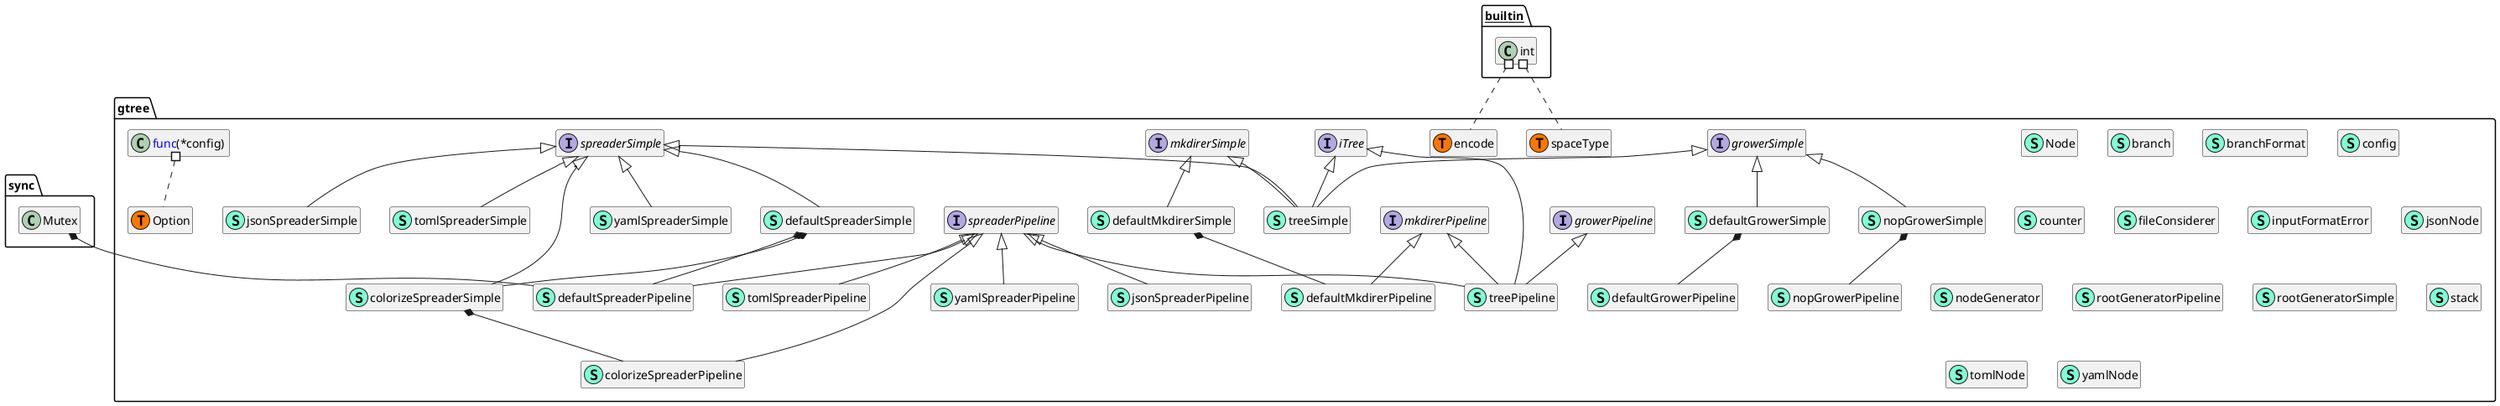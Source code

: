 @startuml
namespace gtree {
    class Node << (S,Aquamarine) >> {
        - name string
        - hierarchy uint
        - index uint
        - brnch branch
        - parent *Node
        - children []*Node

        - setParent(parent *Node) 
        - addChild(child *Node) 
        - hasChild() bool
        - findChildByText(text string) *Node
        - isDirectlyUnder(node *Node) bool
        - isLastOfHierarchy() bool
        - isRoot() bool
        - setBranch(branchs ...string) 
        - branch() string
        - setPath(paths ...string) 
        - validatePath() error
        - path() string
        - clean() 
        - toJSONNode(jParent *jsonNode) *jsonNode
        - toTOMLNode(tParent *tomlNode) *tomlNode
        - toYAMLNode(yParent *yamlNode) *yamlNode

        + Add(text string) *Node

    }
    class branch << (S,Aquamarine) >> {
        - value string
        - path string

    }
    class branchFormat << (S,Aquamarine) >> {
        - directly string

    }
    class colorizeSpreaderPipeline << (S,Aquamarine) >> {
        - spread(ctx context.Context, w io.Writer, roots <font color=blue>chan</font> *Node) <font color=blue>chan</font> error

    }
    class colorizeSpreaderSimple << (S,Aquamarine) >> {
        - fileConsiderer *fileConsiderer
        - fileColor *color.Color
        - fileCounter *counter
        - dirColor *color.Color
        - dirCounter *counter

        - spread(w io.Writer, roots []*Node) error
        - spreadBranch(current *Node) string
        - colorize(current *Node) string
        - summary() string

    }
    class config << (S,Aquamarine) >> {
        - lastNodeFormat branchFormat
        - intermedialNodeFormat branchFormat
        - space spaceType
        - massive bool
        - ctx context.Context
        - encode encode
        - dryrun bool
        - fileExtensions []string

    }
    class counter << (S,Aquamarine) >> {
        - n uint
        - mu sync.Mutex

        - next() uint
        - reset() 
        - current() uint

    }
    class defaultGrowerPipeline << (S,Aquamarine) >> {
        - grow(ctx context.Context, roots <font color=blue>chan</font> *Node) (<font color=blue>chan</font> *Node, <font color=blue>chan</font> error)
        - worker(ctx context.Context, wg *sync.WaitGroup, roots <font color=blue>chan</font> *Node, nodes <font color=blue>chan</font> *Node, errc <font color=blue>chan</font> error) 

    }
    class defaultGrowerSimple << (S,Aquamarine) >> {
        - lastNodeFormat branchFormat
        - intermedialNodeFormat branchFormat
        - enabledValidation bool

        - grow(roots []*Node) error
        - assemble(current *Node) error
        - assembleBranch(current *Node) error
        - assembleBranchDirectly(current *Node) 
        - assembleBranchIndirectly(current *Node, parent *Node) 
        - assembleBranchFinally(current *Node, root *Node) 
        - enableValidation() 

    }
    class defaultMkdirerPipeline << (S,Aquamarine) >> {
        - mkdir(ctx context.Context, roots <font color=blue>chan</font> *Node) <font color=blue>chan</font> error
        - worker(ctx context.Context, wg *sync.WaitGroup, roots <font color=blue>chan</font> *Node, errc <font color=blue>chan</font> error) 

    }
    class defaultMkdirerSimple << (S,Aquamarine) >> {
        - fileConsiderer *fileConsiderer

        - mkdir(roots []*Node) error
        - isExistRoot(roots []*Node) bool
        - makeDirectoriesAndFiles(current *Node) error
        - mkdirAll(dir string) error
        - mkfile(path string) error

    }
    class defaultSpreaderPipeline << (S,Aquamarine) >> {
        - spread(ctx context.Context, w io.Writer, roots <font color=blue>chan</font> *Node) <font color=blue>chan</font> error
        - worker(ctx context.Context, wg *sync.WaitGroup, bw *bufio.Writer, roots <font color=blue>chan</font> *Node, errc <font color=blue>chan</font> error) 

    }
    class defaultSpreaderSimple << (S,Aquamarine) >> {
        - spread(w io.Writer, roots []*Node) error
        - spreadBranch(current *Node) string
        - write(w io.Writer, in string) error

    }
    class fileConsiderer << (S,Aquamarine) >> {
        - extensions []string

        - isFile(current *Node) bool

    }
    interface growerPipeline  {
        - grow( context.Context,  <font color=blue>chan</font> *Node) (<font color=blue>chan</font> *Node, <font color=blue>chan</font> error)
        - enableValidation() 

    }
    interface growerSimple  {
        - grow( []*Node) error
        - enableValidation() 

    }
    class gtree.Option << (T, #FF7700) >>  {
    }
    class gtree.encode << (T, #FF7700) >>  {
    }
    class gtree.spaceType << (T, #FF7700) >>  {
    }
    interface iTree  {
        - output( io.Writer,  io.Reader,  *config) error
        - outputProgrammably( io.Writer,  *Node,  *config) error
        - makedir( io.Reader,  *config) error
        - makedirProgrammably( *Node,  *config) error

    }
    class inputFormatError << (S,Aquamarine) >> {
        - row string

        + Error() string

    }
    class jsonNode << (S,Aquamarine) >> {
        + Name string
        + Children []*jsonNode

    }
    class jsonSpreaderPipeline << (S,Aquamarine) >> {
        - spread(ctx context.Context, w io.Writer, roots <font color=blue>chan</font> *Node) <font color=blue>chan</font> error

    }
    class jsonSpreaderSimple << (S,Aquamarine) >> {
        - spread(w io.Writer, roots []*Node) error

    }
    interface mkdirerPipeline  {
        - mkdir( context.Context,  <font color=blue>chan</font> *Node) <font color=blue>chan</font> error

    }
    interface mkdirerSimple  {
        - mkdir( []*Node) error

    }
    class nodeGenerator << (S,Aquamarine) >> {
        - parser *markdown.Parser

        - generate(row string, idx uint) (*Node, error)
        - handleErr(err error, row string) error

    }
    class nopGrowerPipeline << (S,Aquamarine) >> {
        - grow(ctx context.Context, roots <font color=blue>chan</font> *Node) (<font color=blue>chan</font> *Node, <font color=blue>chan</font> error)

    }
    class nopGrowerSimple << (S,Aquamarine) >> {
        - grow(_ []*Node) error
        - enableValidation() 

    }
    class rootGeneratorPipeline << (S,Aquamarine) >> {
        - nodeGenerator *nodeGenerator

        - generate(ctx context.Context, blocks <font color=blue>chan</font> string) (<font color=blue>chan</font> *Node, <font color=blue>chan</font> error)
        - worker(ctx context.Context, wg *sync.WaitGroup, blocks <font color=blue>chan</font> string, rootc <font color=blue>chan</font> *Node, errc <font color=blue>chan</font> error) 

    }
    class rootGeneratorSimple << (S,Aquamarine) >> {
        - counter *counter
        - scanner *bufio.Scanner
        - nodeGenerator *nodeGenerator

        - generate() ([]*Node, error)

    }
    interface spreaderPipeline  {
        - spread( context.Context,  io.Writer,  <font color=blue>chan</font> *Node) <font color=blue>chan</font> error

    }
    interface spreaderSimple  {
        - spread( io.Writer,  []*Node) error

    }
    class stack << (S,Aquamarine) >> {
        - nodes *list.List

        - push(n *Node) *stack
        - pop() *Node
        - size() int
        - dfs(current *Node) 

    }
    class tomlNode << (S,Aquamarine) >> {
        + Name string
        + Children []*tomlNode

    }
    class tomlSpreaderPipeline << (S,Aquamarine) >> {
        - spread(ctx context.Context, w io.Writer, roots <font color=blue>chan</font> *Node) <font color=blue>chan</font> error

    }
    class tomlSpreaderSimple << (S,Aquamarine) >> {
        - spread(w io.Writer, roots []*Node) error

    }
    class treePipeline << (S,Aquamarine) >> {
        - grower growerPipeline
        - spreader spreaderPipeline
        - mkdirer mkdirerPipeline

        - output(w io.Writer, r io.Reader, conf *config) error
        - outputProgrammably(w io.Writer, root *Node, conf *config) error
        - makedir(r io.Reader, conf *config) error
        - makedirProgrammably(root *Node, conf *config) error
        - grow(ctx context.Context, roots <font color=blue>chan</font> *Node) (<font color=blue>chan</font> *Node, <font color=blue>chan</font> error)
        - spread(ctx context.Context, w io.Writer, roots <font color=blue>chan</font> *Node) <font color=blue>chan</font> error
        - mkdir(ctx context.Context, roots <font color=blue>chan</font> *Node) <font color=blue>chan</font> error
        - handlePipelineErr(ctx context.Context, echs ...<font color=blue>chan</font> error) error
        - enableValidation() 

    }
    class treeSimple << (S,Aquamarine) >> {
        - grower growerSimple
        - spreader spreaderSimple
        - mkdirer mkdirerSimple

        - output(w io.Writer, r io.Reader, conf *config) error
        - outputProgrammably(w io.Writer, root *Node, conf *config) error
        - makedir(r io.Reader, conf *config) error
        - makedirProgrammably(root *Node, conf *config) error
        - grow(roots []*Node) error
        - spread(w io.Writer, roots []*Node) error
        - mkdir(roots []*Node) error
        - enableValidation() 

    }
    class yamlNode << (S,Aquamarine) >> {
        + Name string
        + Children []*yamlNode

    }
    class yamlSpreaderPipeline << (S,Aquamarine) >> {
        - spread(ctx context.Context, w io.Writer, roots <font color=blue>chan</font> *Node) <font color=blue>chan</font> error

    }
    class yamlSpreaderSimple << (S,Aquamarine) >> {
        - spread(w io.Writer, roots []*Node) error

    }
}
"gtree.colorizeSpreaderSimple" *-- "gtree.colorizeSpreaderPipeline"
"gtree.defaultSpreaderSimple" *-- "gtree.colorizeSpreaderSimple"
"gtree.defaultGrowerSimple" *-- "gtree.defaultGrowerPipeline"
"gtree.defaultMkdirerSimple" *-- "gtree.defaultMkdirerPipeline"
"gtree.defaultSpreaderSimple" *-- "gtree.defaultSpreaderPipeline"
"sync.Mutex" *-- "gtree.defaultSpreaderPipeline"
"gtree.nopGrowerSimple" *-- "gtree.nopGrowerPipeline"

"gtree.spreaderPipeline" <|-- "gtree.colorizeSpreaderPipeline"
"gtree.spreaderSimple" <|-- "gtree.colorizeSpreaderSimple"
"gtree.growerSimple" <|-- "gtree.defaultGrowerSimple"
"gtree.mkdirerPipeline" <|-- "gtree.defaultMkdirerPipeline"
"gtree.mkdirerSimple" <|-- "gtree.defaultMkdirerSimple"
"gtree.spreaderPipeline" <|-- "gtree.defaultSpreaderPipeline"
"gtree.spreaderSimple" <|-- "gtree.defaultSpreaderSimple"
"gtree.spreaderPipeline" <|-- "gtree.jsonSpreaderPipeline"
"gtree.spreaderSimple" <|-- "gtree.jsonSpreaderSimple"
"gtree.growerSimple" <|-- "gtree.nopGrowerSimple"
"gtree.spreaderPipeline" <|-- "gtree.tomlSpreaderPipeline"
"gtree.spreaderSimple" <|-- "gtree.tomlSpreaderSimple"
"gtree.growerPipeline" <|-- "gtree.treePipeline"
"gtree.iTree" <|-- "gtree.treePipeline"
"gtree.mkdirerPipeline" <|-- "gtree.treePipeline"
"gtree.spreaderPipeline" <|-- "gtree.treePipeline"
"gtree.growerSimple" <|-- "gtree.treeSimple"
"gtree.iTree" <|-- "gtree.treeSimple"
"gtree.mkdirerSimple" <|-- "gtree.treeSimple"
"gtree.spreaderSimple" <|-- "gtree.treeSimple"
"gtree.spreaderPipeline" <|-- "gtree.yamlSpreaderPipeline"
"gtree.spreaderSimple" <|-- "gtree.yamlSpreaderSimple"

"__builtin__.int" #.. "gtree.encode"
"__builtin__.int" #.. "gtree.spaceType"
"gtree.<font color=blue>func</font>(*config) " #.. "gtree.Option"
hide fields
hide methods
@enduml
